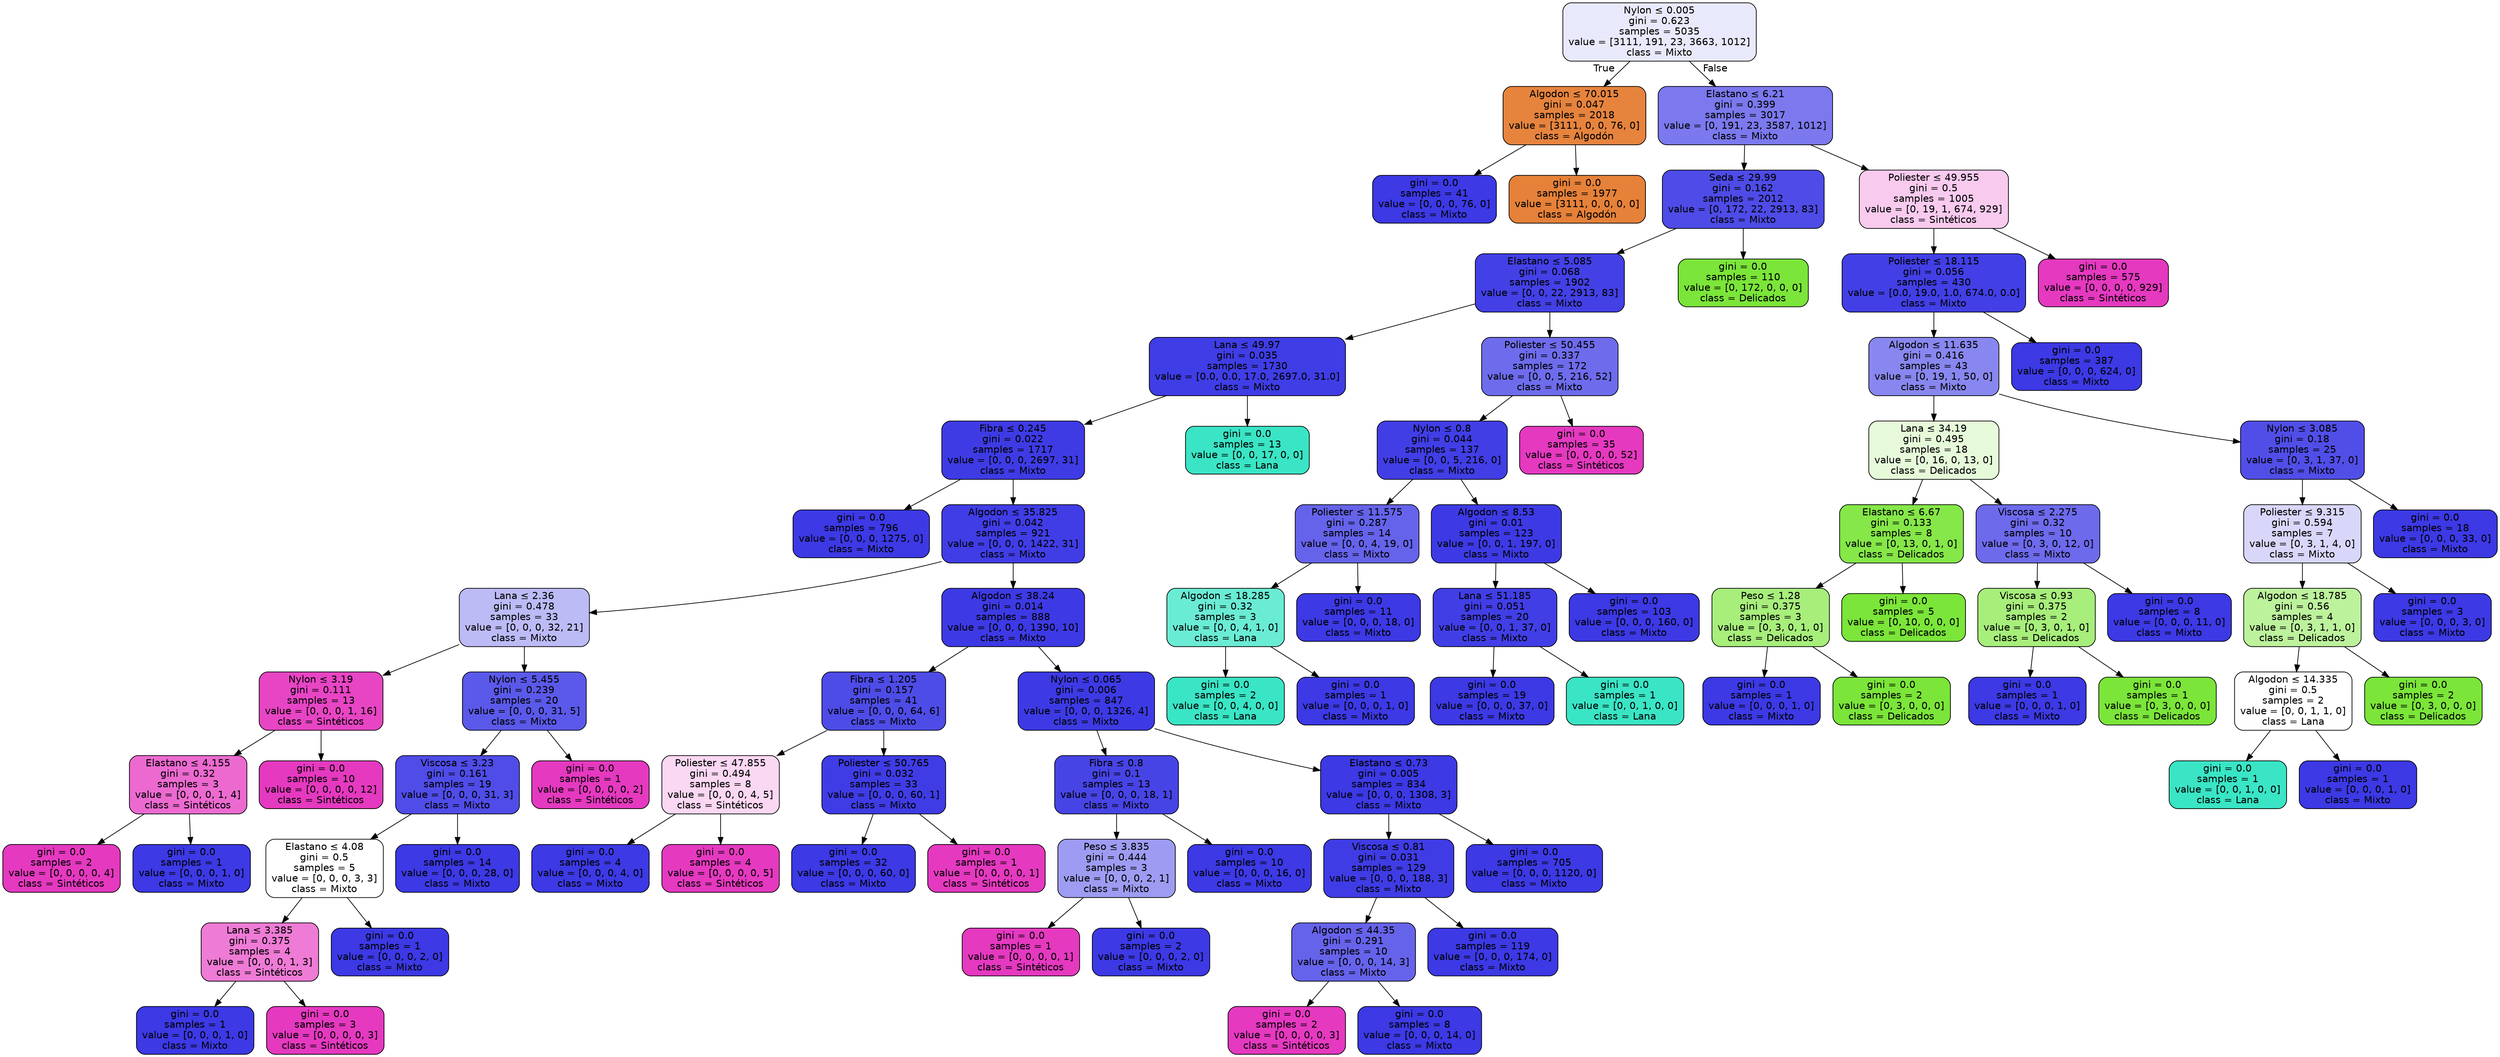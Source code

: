 digraph Tree {
node [shape=box, style="filled, rounded", color="black", fontname="helvetica"] ;
edge [fontname="helvetica"] ;
0 [label=<Nylon &le; 0.005<br/>gini = 0.623<br/>samples = 5035<br/>value = [3111, 191, 23, 3663, 1012]<br/>class = Mixto>, fillcolor="#e9e9fc"] ;
1 [label=<Algodon &le; 70.015<br/>gini = 0.047<br/>samples = 2018<br/>value = [3111, 0, 0, 76, 0]<br/>class = Algodón>, fillcolor="#e6843e"] ;
0 -> 1 [labeldistance=2.5, labelangle=45, headlabel="True"] ;
2 [label=<gini = 0.0<br/>samples = 41<br/>value = [0, 0, 0, 76, 0]<br/>class = Mixto>, fillcolor="#3c39e5"] ;
1 -> 2 ;
3 [label=<gini = 0.0<br/>samples = 1977<br/>value = [3111, 0, 0, 0, 0]<br/>class = Algodón>, fillcolor="#e58139"] ;
1 -> 3 ;
4 [label=<Elastano &le; 6.21<br/>gini = 0.399<br/>samples = 3017<br/>value = [0, 191, 23, 3587, 1012]<br/>class = Mixto>, fillcolor="#7b79ed"] ;
0 -> 4 [labeldistance=2.5, labelangle=-45, headlabel="False"] ;
5 [label=<Seda &le; 29.99<br/>gini = 0.162<br/>samples = 2012<br/>value = [0, 172, 22, 2913, 83]<br/>class = Mixto>, fillcolor="#4e4be7"] ;
4 -> 5 ;
6 [label=<Elastano &le; 5.085<br/>gini = 0.068<br/>samples = 1902<br/>value = [0, 0, 22, 2913, 83]<br/>class = Mixto>, fillcolor="#4340e6"] ;
5 -> 6 ;
7 [label=<Lana &le; 49.97<br/>gini = 0.035<br/>samples = 1730<br/>value = [0.0, 0.0, 17.0, 2697.0, 31.0]<br/>class = Mixto>, fillcolor="#3f3de5"] ;
6 -> 7 ;
8 [label=<Fibra &le; 0.245<br/>gini = 0.022<br/>samples = 1717<br/>value = [0, 0, 0, 2697, 31]<br/>class = Mixto>, fillcolor="#3e3be5"] ;
7 -> 8 ;
9 [label=<gini = 0.0<br/>samples = 796<br/>value = [0, 0, 0, 1275, 0]<br/>class = Mixto>, fillcolor="#3c39e5"] ;
8 -> 9 ;
10 [label=<Algodon &le; 35.825<br/>gini = 0.042<br/>samples = 921<br/>value = [0, 0, 0, 1422, 31]<br/>class = Mixto>, fillcolor="#403de6"] ;
8 -> 10 ;
11 [label=<Lana &le; 2.36<br/>gini = 0.478<br/>samples = 33<br/>value = [0, 0, 0, 32, 21]<br/>class = Mixto>, fillcolor="#bcbbf6"] ;
10 -> 11 ;
12 [label=<Nylon &le; 3.19<br/>gini = 0.111<br/>samples = 13<br/>value = [0, 0, 0, 1, 16]<br/>class = Sintéticos>, fillcolor="#e745c4"] ;
11 -> 12 ;
13 [label=<Elastano &le; 4.155<br/>gini = 0.32<br/>samples = 3<br/>value = [0, 0, 0, 1, 4]<br/>class = Sintéticos>, fillcolor="#ec6ad0"] ;
12 -> 13 ;
14 [label=<gini = 0.0<br/>samples = 2<br/>value = [0, 0, 0, 0, 4]<br/>class = Sintéticos>, fillcolor="#e539c0"] ;
13 -> 14 ;
15 [label=<gini = 0.0<br/>samples = 1<br/>value = [0, 0, 0, 1, 0]<br/>class = Mixto>, fillcolor="#3c39e5"] ;
13 -> 15 ;
16 [label=<gini = 0.0<br/>samples = 10<br/>value = [0, 0, 0, 0, 12]<br/>class = Sintéticos>, fillcolor="#e539c0"] ;
12 -> 16 ;
17 [label=<Nylon &le; 5.455<br/>gini = 0.239<br/>samples = 20<br/>value = [0, 0, 0, 31, 5]<br/>class = Mixto>, fillcolor="#5b59e9"] ;
11 -> 17 ;
18 [label=<Viscosa &le; 3.23<br/>gini = 0.161<br/>samples = 19<br/>value = [0, 0, 0, 31, 3]<br/>class = Mixto>, fillcolor="#4f4ce8"] ;
17 -> 18 ;
19 [label=<Elastano &le; 4.08<br/>gini = 0.5<br/>samples = 5<br/>value = [0, 0, 0, 3, 3]<br/>class = Mixto>, fillcolor="#ffffff"] ;
18 -> 19 ;
20 [label=<Lana &le; 3.385<br/>gini = 0.375<br/>samples = 4<br/>value = [0, 0, 0, 1, 3]<br/>class = Sintéticos>, fillcolor="#ee7bd5"] ;
19 -> 20 ;
21 [label=<gini = 0.0<br/>samples = 1<br/>value = [0, 0, 0, 1, 0]<br/>class = Mixto>, fillcolor="#3c39e5"] ;
20 -> 21 ;
22 [label=<gini = 0.0<br/>samples = 3<br/>value = [0, 0, 0, 0, 3]<br/>class = Sintéticos>, fillcolor="#e539c0"] ;
20 -> 22 ;
23 [label=<gini = 0.0<br/>samples = 1<br/>value = [0, 0, 0, 2, 0]<br/>class = Mixto>, fillcolor="#3c39e5"] ;
19 -> 23 ;
24 [label=<gini = 0.0<br/>samples = 14<br/>value = [0, 0, 0, 28, 0]<br/>class = Mixto>, fillcolor="#3c39e5"] ;
18 -> 24 ;
25 [label=<gini = 0.0<br/>samples = 1<br/>value = [0, 0, 0, 0, 2]<br/>class = Sintéticos>, fillcolor="#e539c0"] ;
17 -> 25 ;
26 [label=<Algodon &le; 38.24<br/>gini = 0.014<br/>samples = 888<br/>value = [0, 0, 0, 1390, 10]<br/>class = Mixto>, fillcolor="#3d3ae5"] ;
10 -> 26 ;
27 [label=<Fibra &le; 1.205<br/>gini = 0.157<br/>samples = 41<br/>value = [0, 0, 0, 64, 6]<br/>class = Mixto>, fillcolor="#4e4ce7"] ;
26 -> 27 ;
28 [label=<Poliester &le; 47.855<br/>gini = 0.494<br/>samples = 8<br/>value = [0, 0, 0, 4, 5]<br/>class = Sintéticos>, fillcolor="#fad7f2"] ;
27 -> 28 ;
29 [label=<gini = 0.0<br/>samples = 4<br/>value = [0, 0, 0, 4, 0]<br/>class = Mixto>, fillcolor="#3c39e5"] ;
28 -> 29 ;
30 [label=<gini = 0.0<br/>samples = 4<br/>value = [0, 0, 0, 0, 5]<br/>class = Sintéticos>, fillcolor="#e539c0"] ;
28 -> 30 ;
31 [label=<Poliester &le; 50.765<br/>gini = 0.032<br/>samples = 33<br/>value = [0, 0, 0, 60, 1]<br/>class = Mixto>, fillcolor="#3f3ce5"] ;
27 -> 31 ;
32 [label=<gini = 0.0<br/>samples = 32<br/>value = [0, 0, 0, 60, 0]<br/>class = Mixto>, fillcolor="#3c39e5"] ;
31 -> 32 ;
33 [label=<gini = 0.0<br/>samples = 1<br/>value = [0, 0, 0, 0, 1]<br/>class = Sintéticos>, fillcolor="#e539c0"] ;
31 -> 33 ;
34 [label=<Nylon &le; 0.065<br/>gini = 0.006<br/>samples = 847<br/>value = [0, 0, 0, 1326, 4]<br/>class = Mixto>, fillcolor="#3d3ae5"] ;
26 -> 34 ;
35 [label=<Fibra &le; 0.8<br/>gini = 0.1<br/>samples = 13<br/>value = [0, 0, 0, 18, 1]<br/>class = Mixto>, fillcolor="#4744e6"] ;
34 -> 35 ;
36 [label=<Peso &le; 3.835<br/>gini = 0.444<br/>samples = 3<br/>value = [0, 0, 0, 2, 1]<br/>class = Mixto>, fillcolor="#9e9cf2"] ;
35 -> 36 ;
37 [label=<gini = 0.0<br/>samples = 1<br/>value = [0, 0, 0, 0, 1]<br/>class = Sintéticos>, fillcolor="#e539c0"] ;
36 -> 37 ;
38 [label=<gini = 0.0<br/>samples = 2<br/>value = [0, 0, 0, 2, 0]<br/>class = Mixto>, fillcolor="#3c39e5"] ;
36 -> 38 ;
39 [label=<gini = 0.0<br/>samples = 10<br/>value = [0, 0, 0, 16, 0]<br/>class = Mixto>, fillcolor="#3c39e5"] ;
35 -> 39 ;
40 [label=<Elastano &le; 0.73<br/>gini = 0.005<br/>samples = 834<br/>value = [0, 0, 0, 1308, 3]<br/>class = Mixto>, fillcolor="#3c39e5"] ;
34 -> 40 ;
41 [label=<Viscosa &le; 0.81<br/>gini = 0.031<br/>samples = 129<br/>value = [0, 0, 0, 188, 3]<br/>class = Mixto>, fillcolor="#3f3ce5"] ;
40 -> 41 ;
42 [label=<Algodon &le; 44.35<br/>gini = 0.291<br/>samples = 10<br/>value = [0, 0, 0, 14, 3]<br/>class = Mixto>, fillcolor="#6663eb"] ;
41 -> 42 ;
43 [label=<gini = 0.0<br/>samples = 2<br/>value = [0, 0, 0, 0, 3]<br/>class = Sintéticos>, fillcolor="#e539c0"] ;
42 -> 43 ;
44 [label=<gini = 0.0<br/>samples = 8<br/>value = [0, 0, 0, 14, 0]<br/>class = Mixto>, fillcolor="#3c39e5"] ;
42 -> 44 ;
45 [label=<gini = 0.0<br/>samples = 119<br/>value = [0, 0, 0, 174, 0]<br/>class = Mixto>, fillcolor="#3c39e5"] ;
41 -> 45 ;
46 [label=<gini = 0.0<br/>samples = 705<br/>value = [0, 0, 0, 1120, 0]<br/>class = Mixto>, fillcolor="#3c39e5"] ;
40 -> 46 ;
47 [label=<gini = 0.0<br/>samples = 13<br/>value = [0, 0, 17, 0, 0]<br/>class = Lana>, fillcolor="#39e5c5"] ;
7 -> 47 ;
48 [label=<Poliester &le; 50.455<br/>gini = 0.337<br/>samples = 172<br/>value = [0, 0, 5, 216, 52]<br/>class = Mixto>, fillcolor="#6e6cec"] ;
6 -> 48 ;
49 [label=<Nylon &le; 0.8<br/>gini = 0.044<br/>samples = 137<br/>value = [0, 0, 5, 216, 0]<br/>class = Mixto>, fillcolor="#413ee6"] ;
48 -> 49 ;
50 [label=<Poliester &le; 11.575<br/>gini = 0.287<br/>samples = 14<br/>value = [0, 0, 4, 19, 0]<br/>class = Mixto>, fillcolor="#6563ea"] ;
49 -> 50 ;
51 [label=<Algodon &le; 18.285<br/>gini = 0.32<br/>samples = 3<br/>value = [0, 0, 4, 1, 0]<br/>class = Lana>, fillcolor="#6aecd4"] ;
50 -> 51 ;
52 [label=<gini = 0.0<br/>samples = 2<br/>value = [0, 0, 4, 0, 0]<br/>class = Lana>, fillcolor="#39e5c5"] ;
51 -> 52 ;
53 [label=<gini = 0.0<br/>samples = 1<br/>value = [0, 0, 0, 1, 0]<br/>class = Mixto>, fillcolor="#3c39e5"] ;
51 -> 53 ;
54 [label=<gini = 0.0<br/>samples = 11<br/>value = [0, 0, 0, 18, 0]<br/>class = Mixto>, fillcolor="#3c39e5"] ;
50 -> 54 ;
55 [label=<Algodon &le; 8.53<br/>gini = 0.01<br/>samples = 123<br/>value = [0, 0, 1, 197, 0]<br/>class = Mixto>, fillcolor="#3d3ae5"] ;
49 -> 55 ;
56 [label=<Lana &le; 51.185<br/>gini = 0.051<br/>samples = 20<br/>value = [0, 0, 1, 37, 0]<br/>class = Mixto>, fillcolor="#413ee6"] ;
55 -> 56 ;
57 [label=<gini = 0.0<br/>samples = 19<br/>value = [0, 0, 0, 37, 0]<br/>class = Mixto>, fillcolor="#3c39e5"] ;
56 -> 57 ;
58 [label=<gini = 0.0<br/>samples = 1<br/>value = [0, 0, 1, 0, 0]<br/>class = Lana>, fillcolor="#39e5c5"] ;
56 -> 58 ;
59 [label=<gini = 0.0<br/>samples = 103<br/>value = [0, 0, 0, 160, 0]<br/>class = Mixto>, fillcolor="#3c39e5"] ;
55 -> 59 ;
60 [label=<gini = 0.0<br/>samples = 35<br/>value = [0, 0, 0, 0, 52]<br/>class = Sintéticos>, fillcolor="#e539c0"] ;
48 -> 60 ;
61 [label=<gini = 0.0<br/>samples = 110<br/>value = [0, 172, 0, 0, 0]<br/>class = Delicados>, fillcolor="#7be539"] ;
5 -> 61 ;
62 [label=<Poliester &le; 49.955<br/>gini = 0.5<br/>samples = 1005<br/>value = [0, 19, 1, 674, 929]<br/>class = Sintéticos>, fillcolor="#f8caee"] ;
4 -> 62 ;
63 [label=<Poliester &le; 18.115<br/>gini = 0.056<br/>samples = 430<br/>value = [0.0, 19.0, 1.0, 674.0, 0.0]<br/>class = Mixto>, fillcolor="#423fe6"] ;
62 -> 63 ;
64 [label=<Algodon &le; 11.635<br/>gini = 0.416<br/>samples = 43<br/>value = [0, 19, 1, 50, 0]<br/>class = Mixto>, fillcolor="#8887ef"] ;
63 -> 64 ;
65 [label=<Lana &le; 34.19<br/>gini = 0.495<br/>samples = 18<br/>value = [0, 16, 0, 13, 0]<br/>class = Delicados>, fillcolor="#e6fada"] ;
64 -> 65 ;
66 [label=<Elastano &le; 6.67<br/>gini = 0.133<br/>samples = 8<br/>value = [0, 13, 0, 1, 0]<br/>class = Delicados>, fillcolor="#85e748"] ;
65 -> 66 ;
67 [label=<Peso &le; 1.28<br/>gini = 0.375<br/>samples = 3<br/>value = [0, 3, 0, 1, 0]<br/>class = Delicados>, fillcolor="#a7ee7b"] ;
66 -> 67 ;
68 [label=<gini = 0.0<br/>samples = 1<br/>value = [0, 0, 0, 1, 0]<br/>class = Mixto>, fillcolor="#3c39e5"] ;
67 -> 68 ;
69 [label=<gini = 0.0<br/>samples = 2<br/>value = [0, 3, 0, 0, 0]<br/>class = Delicados>, fillcolor="#7be539"] ;
67 -> 69 ;
70 [label=<gini = 0.0<br/>samples = 5<br/>value = [0, 10, 0, 0, 0]<br/>class = Delicados>, fillcolor="#7be539"] ;
66 -> 70 ;
71 [label=<Viscosa &le; 2.275<br/>gini = 0.32<br/>samples = 10<br/>value = [0, 3, 0, 12, 0]<br/>class = Mixto>, fillcolor="#6d6aec"] ;
65 -> 71 ;
72 [label=<Viscosa &le; 0.93<br/>gini = 0.375<br/>samples = 2<br/>value = [0, 3, 0, 1, 0]<br/>class = Delicados>, fillcolor="#a7ee7b"] ;
71 -> 72 ;
73 [label=<gini = 0.0<br/>samples = 1<br/>value = [0, 0, 0, 1, 0]<br/>class = Mixto>, fillcolor="#3c39e5"] ;
72 -> 73 ;
74 [label=<gini = 0.0<br/>samples = 1<br/>value = [0, 3, 0, 0, 0]<br/>class = Delicados>, fillcolor="#7be539"] ;
72 -> 74 ;
75 [label=<gini = 0.0<br/>samples = 8<br/>value = [0, 0, 0, 11, 0]<br/>class = Mixto>, fillcolor="#3c39e5"] ;
71 -> 75 ;
76 [label=<Nylon &le; 3.085<br/>gini = 0.18<br/>samples = 25<br/>value = [0, 3, 1, 37, 0]<br/>class = Mixto>, fillcolor="#514ee8"] ;
64 -> 76 ;
77 [label=<Poliester &le; 9.315<br/>gini = 0.594<br/>samples = 7<br/>value = [0, 3, 1, 4, 0]<br/>class = Mixto>, fillcolor="#d8d7fa"] ;
76 -> 77 ;
78 [label=<Algodon &le; 18.785<br/>gini = 0.56<br/>samples = 4<br/>value = [0, 3, 1, 1, 0]<br/>class = Delicados>, fillcolor="#bdf29c"] ;
77 -> 78 ;
79 [label=<Algodon &le; 14.335<br/>gini = 0.5<br/>samples = 2<br/>value = [0, 0, 1, 1, 0]<br/>class = Lana>, fillcolor="#ffffff"] ;
78 -> 79 ;
80 [label=<gini = 0.0<br/>samples = 1<br/>value = [0, 0, 1, 0, 0]<br/>class = Lana>, fillcolor="#39e5c5"] ;
79 -> 80 ;
81 [label=<gini = 0.0<br/>samples = 1<br/>value = [0, 0, 0, 1, 0]<br/>class = Mixto>, fillcolor="#3c39e5"] ;
79 -> 81 ;
82 [label=<gini = 0.0<br/>samples = 2<br/>value = [0, 3, 0, 0, 0]<br/>class = Delicados>, fillcolor="#7be539"] ;
78 -> 82 ;
83 [label=<gini = 0.0<br/>samples = 3<br/>value = [0, 0, 0, 3, 0]<br/>class = Mixto>, fillcolor="#3c39e5"] ;
77 -> 83 ;
84 [label=<gini = 0.0<br/>samples = 18<br/>value = [0, 0, 0, 33, 0]<br/>class = Mixto>, fillcolor="#3c39e5"] ;
76 -> 84 ;
85 [label=<gini = 0.0<br/>samples = 387<br/>value = [0, 0, 0, 624, 0]<br/>class = Mixto>, fillcolor="#3c39e5"] ;
63 -> 85 ;
86 [label=<gini = 0.0<br/>samples = 575<br/>value = [0, 0, 0, 0, 929]<br/>class = Sintéticos>, fillcolor="#e539c0"] ;
62 -> 86 ;
}